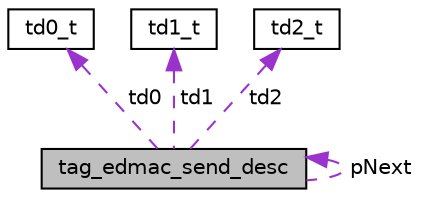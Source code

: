 digraph "tag_edmac_send_desc"
{
 // LATEX_PDF_SIZE
  edge [fontname="Helvetica",fontsize="10",labelfontname="Helvetica",labelfontsize="10"];
  node [fontname="Helvetica",fontsize="10",shape=record];
  Node1 [label="tag_edmac_send_desc",height=0.2,width=0.4,color="black", fillcolor="grey75", style="filled", fontcolor="black",tooltip=" "];
  Node2 -> Node1 [dir="back",color="darkorchid3",fontsize="10",style="dashed",label=" td0" ,fontname="Helvetica"];
  Node2 [label="td0_t",height=0.2,width=0.4,color="black", fillcolor="white", style="filled",URL="$d3/d14/uniontd0__t.html",tooltip=" "];
  Node3 -> Node1 [dir="back",color="darkorchid3",fontsize="10",style="dashed",label=" td1" ,fontname="Helvetica"];
  Node3 [label="td1_t",height=0.2,width=0.4,color="black", fillcolor="white", style="filled",URL="$db/d4b/structtd1__t.html",tooltip=" "];
  Node4 -> Node1 [dir="back",color="darkorchid3",fontsize="10",style="dashed",label=" td2" ,fontname="Helvetica"];
  Node4 [label="td2_t",height=0.2,width=0.4,color="black", fillcolor="white", style="filled",URL="$de/d6e/structtd2__t.html",tooltip=" "];
  Node1 -> Node1 [dir="back",color="darkorchid3",fontsize="10",style="dashed",label=" pNext" ,fontname="Helvetica"];
}
